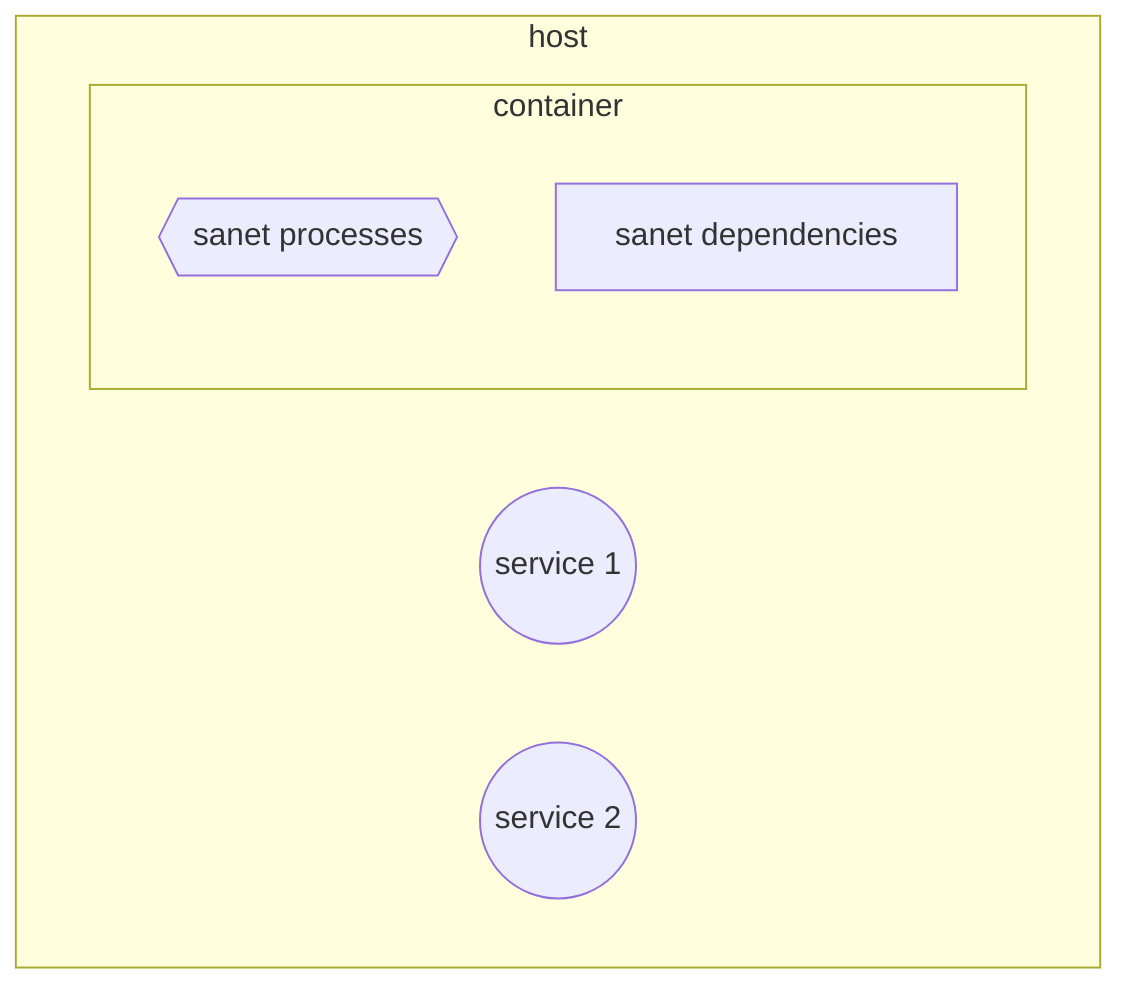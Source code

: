 flowchart TD
subgraph host
A((service 1))
B((service 2))
subgraph container
C{{sanet processes}}
D[sanet dependencies]
end
end